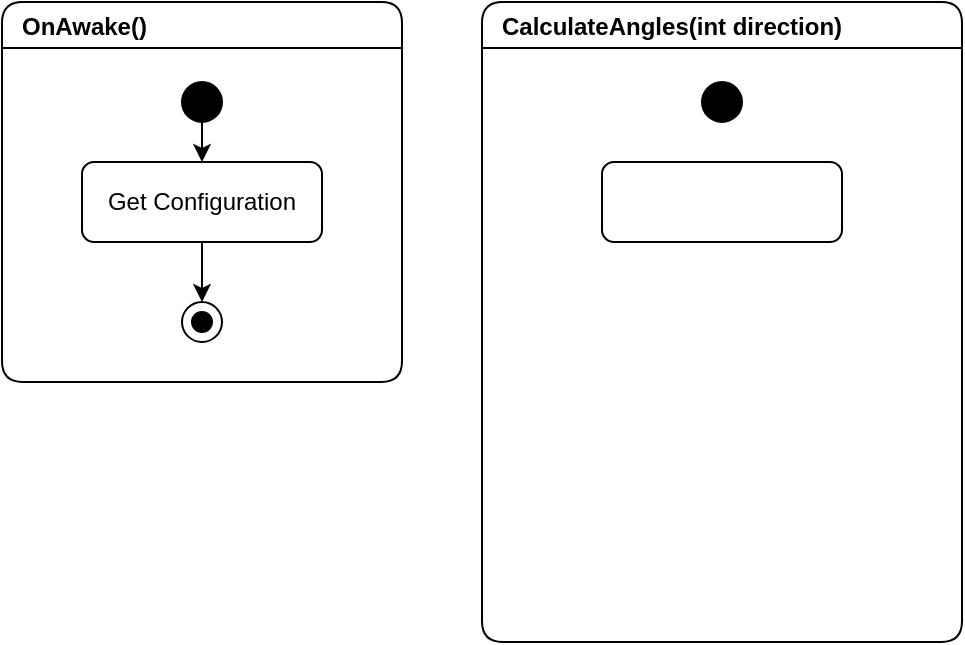 <mxfile version="21.2.1" type="device" pages="2">
  <diagram id="C5RBs43oDa-KdzZeNtuy" name="SidePressureCalculator">
    <mxGraphModel dx="794" dy="511" grid="1" gridSize="10" guides="1" tooltips="1" connect="1" arrows="1" fold="1" page="1" pageScale="1" pageWidth="827" pageHeight="1169" math="0" shadow="0">
      <root>
        <mxCell id="WIyWlLk6GJQsqaUBKTNV-0" />
        <mxCell id="WIyWlLk6GJQsqaUBKTNV-1" parent="WIyWlLk6GJQsqaUBKTNV-0" />
        <mxCell id="3PD8EsSAfqM94zHy5beu-1" value="CalculateAngles(int direction)" style="swimlane;startSize=23;rounded=1;align=left;swimlaneLine=1;verticalAlign=middle;horizontal=1;labelPosition=center;verticalLabelPosition=middle;labelBorderColor=none;spacingLeft=8;" vertex="1" parent="WIyWlLk6GJQsqaUBKTNV-1">
          <mxGeometry x="320" y="120" width="240" height="320" as="geometry" />
        </mxCell>
        <mxCell id="9zGBP2KqgMAAKQmjWY-i-0" value="" style="ellipse;whiteSpace=wrap;html=1;aspect=fixed;fillColor=#000000;strokeColor=#000000;" vertex="1" parent="3PD8EsSAfqM94zHy5beu-1">
          <mxGeometry x="110" y="40" width="20" height="20" as="geometry" />
        </mxCell>
        <mxCell id="9zGBP2KqgMAAKQmjWY-i-1" value="" style="rounded=1;whiteSpace=wrap;html=1;strokeColor=#000000;fillColor=default;" vertex="1" parent="3PD8EsSAfqM94zHy5beu-1">
          <mxGeometry x="60" y="80" width="120" height="40" as="geometry" />
        </mxCell>
        <mxCell id="9c97Y-6t8RP4Wa17bOTk-2" value="OnAwake()" style="swimlane;startSize=23;rounded=1;align=left;swimlaneLine=1;verticalAlign=middle;horizontal=1;labelPosition=center;verticalLabelPosition=middle;labelBorderColor=none;spacingLeft=8;" vertex="1" parent="WIyWlLk6GJQsqaUBKTNV-1">
          <mxGeometry x="80" y="120" width="200" height="190" as="geometry" />
        </mxCell>
        <mxCell id="9c97Y-6t8RP4Wa17bOTk-7" style="edgeStyle=orthogonalEdgeStyle;rounded=0;orthogonalLoop=1;jettySize=auto;html=1;exitX=0.5;exitY=1;exitDx=0;exitDy=0;entryX=0.5;entryY=0;entryDx=0;entryDy=0;" edge="1" parent="9c97Y-6t8RP4Wa17bOTk-2" source="9c97Y-6t8RP4Wa17bOTk-3" target="9c97Y-6t8RP4Wa17bOTk-4">
          <mxGeometry relative="1" as="geometry" />
        </mxCell>
        <mxCell id="9c97Y-6t8RP4Wa17bOTk-3" value="" style="ellipse;whiteSpace=wrap;html=1;aspect=fixed;fillColor=#000000;strokeColor=#000000;" vertex="1" parent="9c97Y-6t8RP4Wa17bOTk-2">
          <mxGeometry x="90" y="40" width="20" height="20" as="geometry" />
        </mxCell>
        <mxCell id="9c97Y-6t8RP4Wa17bOTk-8" style="edgeStyle=orthogonalEdgeStyle;rounded=0;orthogonalLoop=1;jettySize=auto;html=1;exitX=0.5;exitY=1;exitDx=0;exitDy=0;entryX=0.5;entryY=0;entryDx=0;entryDy=0;" edge="1" parent="9c97Y-6t8RP4Wa17bOTk-2" source="9c97Y-6t8RP4Wa17bOTk-4" target="9c97Y-6t8RP4Wa17bOTk-5">
          <mxGeometry relative="1" as="geometry" />
        </mxCell>
        <mxCell id="9c97Y-6t8RP4Wa17bOTk-4" value="Get Configuration" style="rounded=1;whiteSpace=wrap;html=1;strokeColor=#000000;fillColor=default;" vertex="1" parent="9c97Y-6t8RP4Wa17bOTk-2">
          <mxGeometry x="40" y="80" width="120" height="40" as="geometry" />
        </mxCell>
        <mxCell id="9c97Y-6t8RP4Wa17bOTk-5" value="" style="ellipse;whiteSpace=wrap;html=1;aspect=fixed;fillColor=#FFFFFF;strokeColor=#000000;" vertex="1" parent="9c97Y-6t8RP4Wa17bOTk-2">
          <mxGeometry x="90" y="150" width="20" height="20" as="geometry" />
        </mxCell>
        <mxCell id="9c97Y-6t8RP4Wa17bOTk-6" value="" style="ellipse;whiteSpace=wrap;html=1;aspect=fixed;fillColor=#000000;strokeColor=#000000;strokeWidth=1;" vertex="1" parent="9c97Y-6t8RP4Wa17bOTk-2">
          <mxGeometry x="95" y="155" width="10" height="10" as="geometry" />
        </mxCell>
      </root>
    </mxGraphModel>
  </diagram>
  <diagram id="ajH7hcun8zZhsxP3wsYC" name="Brain">
    <mxGraphModel dx="3270" dy="601" grid="1" gridSize="10" guides="1" tooltips="1" connect="1" arrows="1" fold="1" page="1" pageScale="1" pageWidth="2336" pageHeight="1654" math="0" shadow="0">
      <root>
        <mxCell id="0" />
        <mxCell id="1" parent="0" />
        <mxCell id="1mb4ksOBA-sOIOvfXFad-1" value="OnEnable()" style="swimlane;startSize=23;rounded=1;align=left;swimlaneLine=1;verticalAlign=middle;horizontal=1;labelPosition=center;verticalLabelPosition=middle;labelBorderColor=none;spacingLeft=8;" vertex="1" parent="1">
          <mxGeometry x="160" y="80" width="220" height="240" as="geometry" />
        </mxCell>
        <mxCell id="1mb4ksOBA-sOIOvfXFad-7" style="edgeStyle=orthogonalEdgeStyle;rounded=0;orthogonalLoop=1;jettySize=auto;html=1;exitX=0.5;exitY=1;exitDx=0;exitDy=0;entryX=0.5;entryY=0;entryDx=0;entryDy=0;" edge="1" parent="1mb4ksOBA-sOIOvfXFad-1" source="1mb4ksOBA-sOIOvfXFad-2" target="1mb4ksOBA-sOIOvfXFad-5">
          <mxGeometry relative="1" as="geometry" />
        </mxCell>
        <mxCell id="1mb4ksOBA-sOIOvfXFad-2" value="" style="ellipse;whiteSpace=wrap;html=1;aspect=fixed;fillColor=#000000;strokeColor=#000000;" vertex="1" parent="1mb4ksOBA-sOIOvfXFad-1">
          <mxGeometry x="100" y="40" width="20" height="20" as="geometry" />
        </mxCell>
        <mxCell id="1mb4ksOBA-sOIOvfXFad-3" value="" style="ellipse;whiteSpace=wrap;html=1;aspect=fixed;fillColor=#FFFFFF;strokeColor=#000000;" vertex="1" parent="1mb4ksOBA-sOIOvfXFad-1">
          <mxGeometry x="100" y="210" width="20" height="20" as="geometry" />
        </mxCell>
        <mxCell id="1mb4ksOBA-sOIOvfXFad-4" value="" style="ellipse;whiteSpace=wrap;html=1;aspect=fixed;fillColor=#000000;strokeColor=#000000;strokeWidth=1;" vertex="1" parent="1mb4ksOBA-sOIOvfXFad-1">
          <mxGeometry x="105" y="215" width="10" height="10" as="geometry" />
        </mxCell>
        <mxCell id="1mb4ksOBA-sOIOvfXFad-6" style="edgeStyle=orthogonalEdgeStyle;rounded=0;orthogonalLoop=1;jettySize=auto;html=1;exitX=0.5;exitY=1;exitDx=0;exitDy=0;entryX=0.5;entryY=0;entryDx=0;entryDy=0;" edge="1" parent="1mb4ksOBA-sOIOvfXFad-1" source="1mb4ksOBA-sOIOvfXFad-5" target="1mb4ksOBA-sOIOvfXFad-3">
          <mxGeometry relative="1" as="geometry" />
        </mxCell>
        <mxCell id="1mb4ksOBA-sOIOvfXFad-5" value="Attach Brain to:&lt;br&gt;Speedometer, Raycaster, Navigator" style="rounded=1;whiteSpace=wrap;html=1;strokeColor=#000000;fillColor=default;" vertex="1" parent="1mb4ksOBA-sOIOvfXFad-1">
          <mxGeometry x="30" y="100" width="160" height="60" as="geometry" />
        </mxCell>
        <mxCell id="1mb4ksOBA-sOIOvfXFad-8" value="OnDisable()" style="swimlane;startSize=23;rounded=1;align=left;swimlaneLine=1;verticalAlign=middle;horizontal=1;labelPosition=center;verticalLabelPosition=middle;labelBorderColor=none;spacingLeft=8;" vertex="1" parent="1">
          <mxGeometry x="400" y="80" width="220" height="240" as="geometry" />
        </mxCell>
        <mxCell id="1mb4ksOBA-sOIOvfXFad-9" style="edgeStyle=orthogonalEdgeStyle;rounded=0;orthogonalLoop=1;jettySize=auto;html=1;exitX=0.5;exitY=1;exitDx=0;exitDy=0;entryX=0.5;entryY=0;entryDx=0;entryDy=0;" edge="1" parent="1mb4ksOBA-sOIOvfXFad-8" source="1mb4ksOBA-sOIOvfXFad-10" target="1mb4ksOBA-sOIOvfXFad-14">
          <mxGeometry relative="1" as="geometry" />
        </mxCell>
        <mxCell id="1mb4ksOBA-sOIOvfXFad-10" value="" style="ellipse;whiteSpace=wrap;html=1;aspect=fixed;fillColor=#000000;strokeColor=#000000;" vertex="1" parent="1mb4ksOBA-sOIOvfXFad-8">
          <mxGeometry x="100" y="40" width="20" height="20" as="geometry" />
        </mxCell>
        <mxCell id="1mb4ksOBA-sOIOvfXFad-11" value="" style="ellipse;whiteSpace=wrap;html=1;aspect=fixed;fillColor=#FFFFFF;strokeColor=#000000;" vertex="1" parent="1mb4ksOBA-sOIOvfXFad-8">
          <mxGeometry x="100" y="210" width="20" height="20" as="geometry" />
        </mxCell>
        <mxCell id="1mb4ksOBA-sOIOvfXFad-12" value="" style="ellipse;whiteSpace=wrap;html=1;aspect=fixed;fillColor=#000000;strokeColor=#000000;strokeWidth=1;" vertex="1" parent="1mb4ksOBA-sOIOvfXFad-8">
          <mxGeometry x="105" y="215" width="10" height="10" as="geometry" />
        </mxCell>
        <mxCell id="1mb4ksOBA-sOIOvfXFad-13" style="edgeStyle=orthogonalEdgeStyle;rounded=0;orthogonalLoop=1;jettySize=auto;html=1;exitX=0.5;exitY=1;exitDx=0;exitDy=0;entryX=0.5;entryY=0;entryDx=0;entryDy=0;" edge="1" parent="1mb4ksOBA-sOIOvfXFad-8" source="1mb4ksOBA-sOIOvfXFad-14" target="1mb4ksOBA-sOIOvfXFad-11">
          <mxGeometry relative="1" as="geometry" />
        </mxCell>
        <mxCell id="1mb4ksOBA-sOIOvfXFad-14" value="Detach Brain to:&lt;br&gt;Speedometer, Raycaster, Navigator" style="rounded=1;whiteSpace=wrap;html=1;strokeColor=#000000;fillColor=default;" vertex="1" parent="1mb4ksOBA-sOIOvfXFad-8">
          <mxGeometry x="30" y="100" width="160" height="60" as="geometry" />
        </mxCell>
        <mxCell id="1mb4ksOBA-sOIOvfXFad-15" value="Update()" style="swimlane;startSize=23;rounded=1;align=left;swimlaneLine=1;verticalAlign=middle;horizontal=1;labelPosition=center;verticalLabelPosition=middle;labelBorderColor=none;spacingLeft=8;" vertex="1" parent="1">
          <mxGeometry x="640" y="80" width="240" height="240" as="geometry" />
        </mxCell>
        <mxCell id="1mb4ksOBA-sOIOvfXFad-20" style="edgeStyle=orthogonalEdgeStyle;rounded=0;orthogonalLoop=1;jettySize=auto;html=1;exitX=0.5;exitY=1;exitDx=0;exitDy=0;entryX=0.5;entryY=0;entryDx=0;entryDy=0;" edge="1" parent="1mb4ksOBA-sOIOvfXFad-15" source="1mb4ksOBA-sOIOvfXFad-16" target="1mb4ksOBA-sOIOvfXFad-19">
          <mxGeometry relative="1" as="geometry" />
        </mxCell>
        <mxCell id="1mb4ksOBA-sOIOvfXFad-16" value="" style="ellipse;whiteSpace=wrap;html=1;aspect=fixed;fillColor=#000000;strokeColor=#000000;" vertex="1" parent="1mb4ksOBA-sOIOvfXFad-15">
          <mxGeometry x="110" y="40" width="20" height="20" as="geometry" />
        </mxCell>
        <mxCell id="1mb4ksOBA-sOIOvfXFad-17" value="" style="ellipse;whiteSpace=wrap;html=1;aspect=fixed;fillColor=#FFFFFF;strokeColor=#000000;" vertex="1" parent="1mb4ksOBA-sOIOvfXFad-15">
          <mxGeometry x="110" y="210" width="20" height="20" as="geometry" />
        </mxCell>
        <mxCell id="1mb4ksOBA-sOIOvfXFad-18" value="" style="ellipse;whiteSpace=wrap;html=1;aspect=fixed;fillColor=#000000;strokeColor=#000000;strokeWidth=1;" vertex="1" parent="1mb4ksOBA-sOIOvfXFad-15">
          <mxGeometry x="115" y="215" width="10" height="10" as="geometry" />
        </mxCell>
        <mxCell id="1mb4ksOBA-sOIOvfXFad-21" style="edgeStyle=orthogonalEdgeStyle;rounded=0;orthogonalLoop=1;jettySize=auto;html=1;exitX=0.5;exitY=1;exitDx=0;exitDy=0;entryX=0.5;entryY=0;entryDx=0;entryDy=0;" edge="1" parent="1mb4ksOBA-sOIOvfXFad-15" source="1mb4ksOBA-sOIOvfXFad-19" target="1mb4ksOBA-sOIOvfXFad-17">
          <mxGeometry relative="1" as="geometry" />
        </mxCell>
        <mxCell id="1mb4ksOBA-sOIOvfXFad-19" value="NotifyObserver(CalculateDriveControl())" style="rounded=1;whiteSpace=wrap;html=1;strokeColor=#000000;fillColor=default;" vertex="1" parent="1mb4ksOBA-sOIOvfXFad-15">
          <mxGeometry x="10" y="100" width="220" height="40" as="geometry" />
        </mxCell>
        <mxCell id="1mb4ksOBA-sOIOvfXFad-22" value="CCDDUpdate()" style="swimlane;startSize=23;rounded=1;align=left;swimlaneLine=1;verticalAlign=middle;horizontal=1;labelPosition=center;verticalLabelPosition=middle;labelBorderColor=none;spacingLeft=8;" vertex="1" parent="1">
          <mxGeometry x="895" y="80" width="240" height="300" as="geometry" />
        </mxCell>
        <mxCell id="1mb4ksOBA-sOIOvfXFad-33" style="edgeStyle=orthogonalEdgeStyle;rounded=0;orthogonalLoop=1;jettySize=auto;html=1;exitX=0.5;exitY=1;exitDx=0;exitDy=0;entryX=0.5;entryY=0;entryDx=0;entryDy=0;" edge="1" parent="1mb4ksOBA-sOIOvfXFad-22" source="1mb4ksOBA-sOIOvfXFad-23" target="1mb4ksOBA-sOIOvfXFad-32">
          <mxGeometry relative="1" as="geometry" />
        </mxCell>
        <mxCell id="1mb4ksOBA-sOIOvfXFad-23" value="" style="ellipse;whiteSpace=wrap;html=1;aspect=fixed;fillColor=#000000;strokeColor=#000000;" vertex="1" parent="1mb4ksOBA-sOIOvfXFad-22">
          <mxGeometry x="130" y="40" width="20" height="20" as="geometry" />
        </mxCell>
        <mxCell id="1mb4ksOBA-sOIOvfXFad-31" style="edgeStyle=orthogonalEdgeStyle;rounded=0;orthogonalLoop=1;jettySize=auto;html=1;exitX=0.5;exitY=1;exitDx=0;exitDy=0;entryX=0.5;entryY=0;entryDx=0;entryDy=0;" edge="1" parent="1mb4ksOBA-sOIOvfXFad-22" source="1mb4ksOBA-sOIOvfXFad-26" target="1mb4ksOBA-sOIOvfXFad-27">
          <mxGeometry relative="1" as="geometry" />
        </mxCell>
        <mxCell id="1mb4ksOBA-sOIOvfXFad-26" value="Cache Eventvariable to Instancevariable" style="rounded=1;whiteSpace=wrap;html=1;strokeColor=#000000;fillColor=default;" vertex="1" parent="1mb4ksOBA-sOIOvfXFad-22">
          <mxGeometry x="10" y="180" width="140" height="40" as="geometry" />
        </mxCell>
        <mxCell id="1mb4ksOBA-sOIOvfXFad-27" value="" style="ellipse;whiteSpace=wrap;html=1;aspect=fixed;fillColor=#FFFFFF;strokeColor=#000000;" vertex="1" parent="1mb4ksOBA-sOIOvfXFad-22">
          <mxGeometry x="130" y="260" width="20" height="20" as="geometry" />
        </mxCell>
        <mxCell id="1mb4ksOBA-sOIOvfXFad-28" value="" style="ellipse;whiteSpace=wrap;html=1;aspect=fixed;fillColor=#000000;strokeColor=#000000;strokeWidth=1;" vertex="1" parent="1mb4ksOBA-sOIOvfXFad-22">
          <mxGeometry x="135" y="265" width="10" height="10" as="geometry" />
        </mxCell>
        <mxCell id="1mb4ksOBA-sOIOvfXFad-34" style="edgeStyle=orthogonalEdgeStyle;rounded=0;orthogonalLoop=1;jettySize=auto;html=1;exitX=0;exitY=0.5;exitDx=0;exitDy=0;entryX=0.5;entryY=0;entryDx=0;entryDy=0;" edge="1" parent="1mb4ksOBA-sOIOvfXFad-22" source="1mb4ksOBA-sOIOvfXFad-32" target="1mb4ksOBA-sOIOvfXFad-26">
          <mxGeometry relative="1" as="geometry" />
        </mxCell>
        <mxCell id="1mb4ksOBA-sOIOvfXFad-36" style="edgeStyle=orthogonalEdgeStyle;rounded=0;orthogonalLoop=1;jettySize=auto;html=1;exitX=1;exitY=0.5;exitDx=0;exitDy=0;entryX=0.5;entryY=0;entryDx=0;entryDy=0;" edge="1" parent="1mb4ksOBA-sOIOvfXFad-22" source="1mb4ksOBA-sOIOvfXFad-32" target="1mb4ksOBA-sOIOvfXFad-27">
          <mxGeometry relative="1" as="geometry">
            <Array as="points">
              <mxPoint x="200" y="130" />
              <mxPoint x="200" y="240" />
              <mxPoint x="140" y="240" />
            </Array>
          </mxGeometry>
        </mxCell>
        <mxCell id="1mb4ksOBA-sOIOvfXFad-32" value="" style="rhombus;whiteSpace=wrap;html=1;" vertex="1" parent="1mb4ksOBA-sOIOvfXFad-22">
          <mxGeometry x="120" y="110" width="40" height="40" as="geometry" />
        </mxCell>
        <mxCell id="1mb4ksOBA-sOIOvfXFad-35" value="Check for Eventtypes:&lt;br style=&quot;border-color: var(--border-color);&quot;&gt;&lt;span style=&quot;&quot;&gt;SpeedChangeEvent,&lt;/span&gt;&lt;br style=&quot;border-color: var(--border-color);&quot;&gt;&lt;span style=&quot;&quot;&gt;PressureChangeEvent,&lt;/span&gt;&lt;br style=&quot;border-color: var(--border-color);&quot;&gt;&lt;span style=&quot;&quot;&gt;NavigationEvent&lt;/span&gt;" style="text;html=1;align=center;verticalAlign=middle;resizable=0;points=[];autosize=1;strokeColor=none;fillColor=none;" vertex="1" parent="1mb4ksOBA-sOIOvfXFad-22">
          <mxGeometry x="-5" y="60" width="150" height="70" as="geometry" />
        </mxCell>
        <mxCell id="1mb4ksOBA-sOIOvfXFad-37" value="CalculateDriveControl()" style="swimlane;startSize=23;rounded=1;align=left;swimlaneLine=1;verticalAlign=middle;horizontal=1;labelPosition=center;verticalLabelPosition=middle;labelBorderColor=none;spacingLeft=8;" vertex="1" parent="1">
          <mxGeometry x="1155" y="80" width="440" height="440" as="geometry" />
        </mxCell>
        <mxCell id="1mb4ksOBA-sOIOvfXFad-57" style="edgeStyle=orthogonalEdgeStyle;rounded=0;orthogonalLoop=1;jettySize=auto;html=1;exitX=0.5;exitY=1;exitDx=0;exitDy=0;entryX=0.5;entryY=0;entryDx=0;entryDy=0;" edge="1" parent="1mb4ksOBA-sOIOvfXFad-37" source="1mb4ksOBA-sOIOvfXFad-38" target="1mb4ksOBA-sOIOvfXFad-43">
          <mxGeometry relative="1" as="geometry" />
        </mxCell>
        <mxCell id="1mb4ksOBA-sOIOvfXFad-38" value="" style="ellipse;whiteSpace=wrap;html=1;aspect=fixed;fillColor=#000000;strokeColor=#000000;" vertex="1" parent="1mb4ksOBA-sOIOvfXFad-37">
          <mxGeometry x="210" y="40" width="20" height="20" as="geometry" />
        </mxCell>
        <mxCell id="1mb4ksOBA-sOIOvfXFad-42" style="edgeStyle=orthogonalEdgeStyle;rounded=0;orthogonalLoop=1;jettySize=auto;html=1;exitX=0;exitY=0.5;exitDx=0;exitDy=0;entryX=0.5;entryY=0;entryDx=0;entryDy=0;" edge="1" parent="1mb4ksOBA-sOIOvfXFad-37" source="1mb4ksOBA-sOIOvfXFad-39" target="1mb4ksOBA-sOIOvfXFad-41">
          <mxGeometry relative="1" as="geometry" />
        </mxCell>
        <mxCell id="1mb4ksOBA-sOIOvfXFad-46" style="edgeStyle=orthogonalEdgeStyle;rounded=0;orthogonalLoop=1;jettySize=auto;html=1;exitX=1;exitY=0.5;exitDx=0;exitDy=0;entryX=0.5;entryY=0;entryDx=0;entryDy=0;" edge="1" parent="1mb4ksOBA-sOIOvfXFad-37" source="1mb4ksOBA-sOIOvfXFad-39" target="1mb4ksOBA-sOIOvfXFad-45">
          <mxGeometry relative="1" as="geometry" />
        </mxCell>
        <mxCell id="1mb4ksOBA-sOIOvfXFad-39" value="" style="rhombus;whiteSpace=wrap;html=1;" vertex="1" parent="1mb4ksOBA-sOIOvfXFad-37">
          <mxGeometry x="200" y="160" width="40" height="40" as="geometry" />
        </mxCell>
        <mxCell id="1mb4ksOBA-sOIOvfXFad-40" value="speedRatio &amp;lt; 1" style="text;html=1;align=center;verticalAlign=middle;resizable=0;points=[];autosize=1;strokeColor=none;fillColor=none;" vertex="1" parent="1mb4ksOBA-sOIOvfXFad-37">
          <mxGeometry x="90" y="140" width="100" height="30" as="geometry" />
        </mxCell>
        <mxCell id="1mb4ksOBA-sOIOvfXFad-48" style="edgeStyle=orthogonalEdgeStyle;rounded=0;orthogonalLoop=1;jettySize=auto;html=1;exitX=0.5;exitY=1;exitDx=0;exitDy=0;entryX=0.5;entryY=0;entryDx=0;entryDy=0;" edge="1" parent="1mb4ksOBA-sOIOvfXFad-37" source="1mb4ksOBA-sOIOvfXFad-41" target="1mb4ksOBA-sOIOvfXFad-47">
          <mxGeometry relative="1" as="geometry" />
        </mxCell>
        <mxCell id="1mb4ksOBA-sOIOvfXFad-41" value="manipulate acceleration with CalcCurve()" style="rounded=1;whiteSpace=wrap;html=1;strokeColor=#000000;fillColor=default;" vertex="1" parent="1mb4ksOBA-sOIOvfXFad-37">
          <mxGeometry x="40" y="210" width="150" height="40" as="geometry" />
        </mxCell>
        <mxCell id="1mb4ksOBA-sOIOvfXFad-56" style="edgeStyle=orthogonalEdgeStyle;rounded=0;orthogonalLoop=1;jettySize=auto;html=1;exitX=0.5;exitY=1;exitDx=0;exitDy=0;entryX=0.5;entryY=0;entryDx=0;entryDy=0;" edge="1" parent="1mb4ksOBA-sOIOvfXFad-37" source="1mb4ksOBA-sOIOvfXFad-43" target="1mb4ksOBA-sOIOvfXFad-39">
          <mxGeometry relative="1" as="geometry" />
        </mxCell>
        <mxCell id="1mb4ksOBA-sOIOvfXFad-43" value="speedRatio = currentSpeed / targetSpeed" style="rounded=1;whiteSpace=wrap;html=1;strokeColor=#000000;fillColor=default;" vertex="1" parent="1mb4ksOBA-sOIOvfXFad-37">
          <mxGeometry x="100" y="75" width="240" height="40" as="geometry" />
        </mxCell>
        <mxCell id="1mb4ksOBA-sOIOvfXFad-44" value="speedRatio &amp;gt; 1" style="text;html=1;align=center;verticalAlign=middle;resizable=0;points=[];autosize=1;strokeColor=none;fillColor=none;" vertex="1" parent="1mb4ksOBA-sOIOvfXFad-37">
          <mxGeometry x="240" y="140" width="100" height="30" as="geometry" />
        </mxCell>
        <mxCell id="1mb4ksOBA-sOIOvfXFad-50" style="edgeStyle=orthogonalEdgeStyle;rounded=0;orthogonalLoop=1;jettySize=auto;html=1;exitX=0.5;exitY=1;exitDx=0;exitDy=0;entryX=0.5;entryY=0;entryDx=0;entryDy=0;" edge="1" parent="1mb4ksOBA-sOIOvfXFad-37" source="1mb4ksOBA-sOIOvfXFad-45" target="1mb4ksOBA-sOIOvfXFad-47">
          <mxGeometry relative="1" as="geometry" />
        </mxCell>
        <mxCell id="1mb4ksOBA-sOIOvfXFad-45" value="maipulate breaking&lt;br&gt;with CalcCurve()" style="rounded=1;whiteSpace=wrap;html=1;strokeColor=#000000;fillColor=default;" vertex="1" parent="1mb4ksOBA-sOIOvfXFad-37">
          <mxGeometry x="250" y="210" width="140" height="40" as="geometry" />
        </mxCell>
        <mxCell id="1mb4ksOBA-sOIOvfXFad-54" style="edgeStyle=orthogonalEdgeStyle;rounded=0;orthogonalLoop=1;jettySize=auto;html=1;exitX=0.5;exitY=1;exitDx=0;exitDy=0;entryX=0.5;entryY=0;entryDx=0;entryDy=0;" edge="1" parent="1mb4ksOBA-sOIOvfXFad-37" source="1mb4ksOBA-sOIOvfXFad-47" target="1mb4ksOBA-sOIOvfXFad-53">
          <mxGeometry relative="1" as="geometry" />
        </mxCell>
        <mxCell id="1mb4ksOBA-sOIOvfXFad-47" value="manipulate steering" style="rounded=1;whiteSpace=wrap;html=1;strokeColor=#000000;fillColor=default;" vertex="1" parent="1mb4ksOBA-sOIOvfXFad-37">
          <mxGeometry x="140" y="290" width="160" height="40" as="geometry" />
        </mxCell>
        <mxCell id="1mb4ksOBA-sOIOvfXFad-51" value="" style="ellipse;whiteSpace=wrap;html=1;aspect=fixed;fillColor=#FFFFFF;strokeColor=#000000;" vertex="1" parent="1mb4ksOBA-sOIOvfXFad-37">
          <mxGeometry x="210" y="410" width="20" height="20" as="geometry" />
        </mxCell>
        <mxCell id="1mb4ksOBA-sOIOvfXFad-52" value="" style="ellipse;whiteSpace=wrap;html=1;aspect=fixed;fillColor=#000000;strokeColor=#000000;strokeWidth=1;" vertex="1" parent="1mb4ksOBA-sOIOvfXFad-37">
          <mxGeometry x="215" y="415" width="10" height="10" as="geometry" />
        </mxCell>
        <mxCell id="1mb4ksOBA-sOIOvfXFad-55" style="edgeStyle=orthogonalEdgeStyle;rounded=0;orthogonalLoop=1;jettySize=auto;html=1;exitX=0.5;exitY=1;exitDx=0;exitDy=0;entryX=0.5;entryY=0;entryDx=0;entryDy=0;" edge="1" parent="1mb4ksOBA-sOIOvfXFad-37" source="1mb4ksOBA-sOIOvfXFad-53" target="1mb4ksOBA-sOIOvfXFad-51">
          <mxGeometry relative="1" as="geometry" />
        </mxCell>
        <mxCell id="1mb4ksOBA-sOIOvfXFad-53" value="return DriveControllEvent" style="rounded=1;whiteSpace=wrap;html=1;strokeColor=#000000;fillColor=default;" vertex="1" parent="1mb4ksOBA-sOIOvfXFad-37">
          <mxGeometry x="160" y="350" width="120" height="40" as="geometry" />
        </mxCell>
        <mxCell id="1mb4ksOBA-sOIOvfXFad-89" value="CalcCurve(float value, float startingPoint, float curveBehavior)" style="swimlane;startSize=23;rounded=1;align=left;swimlaneLine=1;verticalAlign=middle;horizontal=1;labelPosition=center;verticalLabelPosition=middle;labelBorderColor=none;spacingLeft=8;" vertex="1" parent="1">
          <mxGeometry x="1620" y="80" width="440" height="480" as="geometry" />
        </mxCell>
        <mxCell id="1mb4ksOBA-sOIOvfXFad-113" style="edgeStyle=orthogonalEdgeStyle;rounded=0;orthogonalLoop=1;jettySize=auto;html=1;exitX=0.5;exitY=1;exitDx=0;exitDy=0;entryX=0.5;entryY=0;entryDx=0;entryDy=0;" edge="1" parent="1mb4ksOBA-sOIOvfXFad-89" source="1mb4ksOBA-sOIOvfXFad-90" target="1mb4ksOBA-sOIOvfXFad-91">
          <mxGeometry relative="1" as="geometry" />
        </mxCell>
        <mxCell id="1mb4ksOBA-sOIOvfXFad-90" value="" style="ellipse;whiteSpace=wrap;html=1;aspect=fixed;fillColor=#000000;strokeColor=#000000;" vertex="1" parent="1mb4ksOBA-sOIOvfXFad-89">
          <mxGeometry x="220" y="40" width="20" height="20" as="geometry" />
        </mxCell>
        <mxCell id="1mb4ksOBA-sOIOvfXFad-112" style="edgeStyle=orthogonalEdgeStyle;rounded=0;orthogonalLoop=1;jettySize=auto;html=1;exitX=0.5;exitY=1;exitDx=0;exitDy=0;entryX=0.5;entryY=0;entryDx=0;entryDy=0;" edge="1" parent="1mb4ksOBA-sOIOvfXFad-89" source="1mb4ksOBA-sOIOvfXFad-91" target="1mb4ksOBA-sOIOvfXFad-92">
          <mxGeometry relative="1" as="geometry" />
        </mxCell>
        <mxCell id="1mb4ksOBA-sOIOvfXFad-91" value="Clamp all inputs to 1" style="rounded=1;whiteSpace=wrap;html=1;strokeColor=#000000;fillColor=default;" vertex="1" parent="1mb4ksOBA-sOIOvfXFad-89">
          <mxGeometry x="160" y="80" width="140" height="40" as="geometry" />
        </mxCell>
        <mxCell id="1mb4ksOBA-sOIOvfXFad-97" style="edgeStyle=orthogonalEdgeStyle;rounded=0;orthogonalLoop=1;jettySize=auto;html=1;exitX=1;exitY=0.5;exitDx=0;exitDy=0;entryX=0.5;entryY=0;entryDx=0;entryDy=0;" edge="1" parent="1mb4ksOBA-sOIOvfXFad-89" source="1mb4ksOBA-sOIOvfXFad-92" target="1mb4ksOBA-sOIOvfXFad-96">
          <mxGeometry relative="1" as="geometry" />
        </mxCell>
        <mxCell id="1mb4ksOBA-sOIOvfXFad-100" style="edgeStyle=orthogonalEdgeStyle;rounded=0;orthogonalLoop=1;jettySize=auto;html=1;exitX=0;exitY=0.5;exitDx=0;exitDy=0;entryX=0.5;entryY=0;entryDx=0;entryDy=0;" edge="1" parent="1mb4ksOBA-sOIOvfXFad-89" source="1mb4ksOBA-sOIOvfXFad-92" target="1mb4ksOBA-sOIOvfXFad-99">
          <mxGeometry relative="1" as="geometry" />
        </mxCell>
        <mxCell id="1mb4ksOBA-sOIOvfXFad-92" value="" style="rhombus;whiteSpace=wrap;html=1;" vertex="1" parent="1mb4ksOBA-sOIOvfXFad-89">
          <mxGeometry x="210" y="150" width="40" height="40" as="geometry" />
        </mxCell>
        <mxCell id="1mb4ksOBA-sOIOvfXFad-93" value="startingPoint == 0" style="text;html=1;align=center;verticalAlign=middle;resizable=0;points=[];autosize=1;strokeColor=none;fillColor=none;" vertex="1" parent="1mb4ksOBA-sOIOvfXFad-89">
          <mxGeometry x="260" y="138" width="120" height="30" as="geometry" />
        </mxCell>
        <mxCell id="1mb4ksOBA-sOIOvfXFad-94" value="" style="ellipse;whiteSpace=wrap;html=1;aspect=fixed;fillColor=#FFFFFF;strokeColor=#000000;" vertex="1" parent="1mb4ksOBA-sOIOvfXFad-89">
          <mxGeometry x="230" y="440" width="20" height="20" as="geometry" />
        </mxCell>
        <mxCell id="1mb4ksOBA-sOIOvfXFad-95" value="" style="ellipse;whiteSpace=wrap;html=1;aspect=fixed;fillColor=#000000;strokeColor=#000000;strokeWidth=1;" vertex="1" parent="1mb4ksOBA-sOIOvfXFad-89">
          <mxGeometry x="235" y="445" width="10" height="10" as="geometry" />
        </mxCell>
        <mxCell id="1mb4ksOBA-sOIOvfXFad-98" style="edgeStyle=orthogonalEdgeStyle;rounded=0;orthogonalLoop=1;jettySize=auto;html=1;exitX=0.5;exitY=1;exitDx=0;exitDy=0;entryX=0.5;entryY=0;entryDx=0;entryDy=0;" edge="1" parent="1mb4ksOBA-sOIOvfXFad-89" source="1mb4ksOBA-sOIOvfXFad-96" target="1mb4ksOBA-sOIOvfXFad-94">
          <mxGeometry relative="1" as="geometry">
            <Array as="points">
              <mxPoint x="360" y="420" />
              <mxPoint x="240" y="420" />
            </Array>
          </mxGeometry>
        </mxCell>
        <mxCell id="1mb4ksOBA-sOIOvfXFad-96" value="return 0" style="rounded=1;whiteSpace=wrap;html=1;strokeColor=#000000;fillColor=default;" vertex="1" parent="1mb4ksOBA-sOIOvfXFad-89">
          <mxGeometry x="300" y="190" width="120" height="40" as="geometry" />
        </mxCell>
        <mxCell id="1mb4ksOBA-sOIOvfXFad-103" style="edgeStyle=orthogonalEdgeStyle;rounded=0;orthogonalLoop=1;jettySize=auto;html=1;exitX=0;exitY=0.5;exitDx=0;exitDy=0;entryX=0.5;entryY=0;entryDx=0;entryDy=0;" edge="1" parent="1mb4ksOBA-sOIOvfXFad-89" source="1mb4ksOBA-sOIOvfXFad-99" target="1mb4ksOBA-sOIOvfXFad-102">
          <mxGeometry relative="1" as="geometry" />
        </mxCell>
        <mxCell id="1mb4ksOBA-sOIOvfXFad-109" style="edgeStyle=orthogonalEdgeStyle;rounded=0;orthogonalLoop=1;jettySize=auto;html=1;exitX=1;exitY=0.5;exitDx=0;exitDy=0;entryX=0.5;entryY=0;entryDx=0;entryDy=0;" edge="1" parent="1mb4ksOBA-sOIOvfXFad-89" source="1mb4ksOBA-sOIOvfXFad-99" target="1mb4ksOBA-sOIOvfXFad-104">
          <mxGeometry relative="1" as="geometry" />
        </mxCell>
        <mxCell id="1mb4ksOBA-sOIOvfXFad-99" value="" style="rhombus;whiteSpace=wrap;html=1;" vertex="1" parent="1mb4ksOBA-sOIOvfXFad-89">
          <mxGeometry x="140" y="200" width="40" height="40" as="geometry" />
        </mxCell>
        <mxCell id="1mb4ksOBA-sOIOvfXFad-101" value="curveBehavior &amp;gt; 0.5" style="text;html=1;align=center;verticalAlign=middle;resizable=0;points=[];autosize=1;strokeColor=none;fillColor=none;" vertex="1" parent="1mb4ksOBA-sOIOvfXFad-89">
          <mxGeometry x="20" y="190" width="130" height="30" as="geometry" />
        </mxCell>
        <mxCell id="1mb4ksOBA-sOIOvfXFad-108" style="edgeStyle=orthogonalEdgeStyle;rounded=0;orthogonalLoop=1;jettySize=auto;html=1;exitX=0.5;exitY=1;exitDx=0;exitDy=0;entryX=0.5;entryY=0;entryDx=0;entryDy=0;" edge="1" parent="1mb4ksOBA-sOIOvfXFad-89" source="1mb4ksOBA-sOIOvfXFad-102" target="1mb4ksOBA-sOIOvfXFad-105">
          <mxGeometry relative="1" as="geometry" />
        </mxCell>
        <mxCell id="1mb4ksOBA-sOIOvfXFad-102" value="map curveBehavoir&lt;br&gt;0 to 2" style="rounded=1;whiteSpace=wrap;html=1;strokeColor=#000000;fillColor=default;" vertex="1" parent="1mb4ksOBA-sOIOvfXFad-89">
          <mxGeometry x="10" y="250" width="130" height="40" as="geometry" />
        </mxCell>
        <mxCell id="1mb4ksOBA-sOIOvfXFad-106" style="edgeStyle=orthogonalEdgeStyle;rounded=0;orthogonalLoop=1;jettySize=auto;html=1;exitX=0.5;exitY=1;exitDx=0;exitDy=0;entryX=0.5;entryY=0;entryDx=0;entryDy=0;" edge="1" parent="1mb4ksOBA-sOIOvfXFad-89" source="1mb4ksOBA-sOIOvfXFad-104" target="1mb4ksOBA-sOIOvfXFad-105">
          <mxGeometry relative="1" as="geometry" />
        </mxCell>
        <mxCell id="1mb4ksOBA-sOIOvfXFad-104" value="map curveBehavoir&lt;br&gt;&amp;nbsp;-10 to 0" style="rounded=1;whiteSpace=wrap;html=1;strokeColor=#000000;fillColor=default;" vertex="1" parent="1mb4ksOBA-sOIOvfXFad-89">
          <mxGeometry x="180" y="250" width="130" height="40" as="geometry" />
        </mxCell>
        <mxCell id="1mb4ksOBA-sOIOvfXFad-111" style="edgeStyle=orthogonalEdgeStyle;rounded=0;orthogonalLoop=1;jettySize=auto;html=1;exitX=0.5;exitY=1;exitDx=0;exitDy=0;entryX=0.5;entryY=0;entryDx=0;entryDy=0;" edge="1" parent="1mb4ksOBA-sOIOvfXFad-89" source="1mb4ksOBA-sOIOvfXFad-105" target="1mb4ksOBA-sOIOvfXFad-94">
          <mxGeometry relative="1" as="geometry" />
        </mxCell>
        <mxCell id="1mb4ksOBA-sOIOvfXFad-105" value="&lt;p&gt;return&amp;nbsp;Clamp&lt;font style=&quot;font-size: 12px;&quot;&gt;&lt;span style=&quot;margin: 0px; padding: 0px; border: 0px; vertical-align: baseline; outline: 0px; text-align: left;&quot;&gt;(startingPoint&lt;/span&gt;&lt;span style=&quot;margin: 0px; padding: 0px; border: 0px; vertical-align: baseline; outline: 0px; text-align: left;&quot;&gt;(e&lt;/span&gt;&lt;sup&gt;&lt;span style=&quot;margin: 0px; padding: 0px; border: 0px; outline: 0px; text-align: left;&quot;&gt;value ∗curveBehavior&amp;nbsp;&lt;/span&gt;&lt;/sup&gt;&lt;span style=&quot;margin: 0px; padding: 0px; border: 0px; vertical-align: baseline; outline: 0px; text-align: left;&quot;&gt;−value&lt;/span&gt;&lt;span style=&quot;margin: 0px; padding: 0px; border: 0px; vertical-align: baseline; outline: 0px; text-align: left;&quot;&gt;)&lt;/span&gt;&lt;span style=&quot;margin: 0px; padding: 0px; border: 0px; vertical-align: baseline; outline: 0px; text-align: left;&quot;&gt;)&lt;/span&gt;&lt;/font&gt;&lt;/p&gt;" style="rounded=1;whiteSpace=wrap;html=1;strokeColor=#000000;fillColor=default;" vertex="1" parent="1mb4ksOBA-sOIOvfXFad-89">
          <mxGeometry x="10" y="360" width="300" height="40" as="geometry" />
        </mxCell>
        <mxCell id="1mb4ksOBA-sOIOvfXFad-110" value="curveBehavior &amp;lt; 0.5" style="text;html=1;align=center;verticalAlign=middle;resizable=0;points=[];autosize=1;strokeColor=none;fillColor=none;" vertex="1" parent="1mb4ksOBA-sOIOvfXFad-89">
          <mxGeometry x="165" y="190" width="130" height="30" as="geometry" />
        </mxCell>
        <mxCell id="whTC-xAVzlX5_9_mOydk-1" value="OnAwake()" style="swimlane;startSize=23;rounded=1;align=left;swimlaneLine=1;verticalAlign=middle;horizontal=1;labelPosition=center;verticalLabelPosition=middle;labelBorderColor=none;spacingLeft=8;" vertex="1" parent="1">
          <mxGeometry x="-60" y="80" width="200" height="190" as="geometry" />
        </mxCell>
        <mxCell id="whTC-xAVzlX5_9_mOydk-2" style="edgeStyle=orthogonalEdgeStyle;rounded=0;orthogonalLoop=1;jettySize=auto;html=1;exitX=0.5;exitY=1;exitDx=0;exitDy=0;entryX=0.5;entryY=0;entryDx=0;entryDy=0;" edge="1" parent="whTC-xAVzlX5_9_mOydk-1" source="whTC-xAVzlX5_9_mOydk-3" target="whTC-xAVzlX5_9_mOydk-5">
          <mxGeometry relative="1" as="geometry" />
        </mxCell>
        <mxCell id="whTC-xAVzlX5_9_mOydk-3" value="" style="ellipse;whiteSpace=wrap;html=1;aspect=fixed;fillColor=#000000;strokeColor=#000000;" vertex="1" parent="whTC-xAVzlX5_9_mOydk-1">
          <mxGeometry x="90" y="40" width="20" height="20" as="geometry" />
        </mxCell>
        <mxCell id="whTC-xAVzlX5_9_mOydk-4" style="edgeStyle=orthogonalEdgeStyle;rounded=0;orthogonalLoop=1;jettySize=auto;html=1;exitX=0.5;exitY=1;exitDx=0;exitDy=0;entryX=0.5;entryY=0;entryDx=0;entryDy=0;" edge="1" parent="whTC-xAVzlX5_9_mOydk-1" source="whTC-xAVzlX5_9_mOydk-5" target="whTC-xAVzlX5_9_mOydk-6">
          <mxGeometry relative="1" as="geometry" />
        </mxCell>
        <mxCell id="whTC-xAVzlX5_9_mOydk-5" value="Get Configuration" style="rounded=1;whiteSpace=wrap;html=1;strokeColor=#000000;fillColor=default;" vertex="1" parent="whTC-xAVzlX5_9_mOydk-1">
          <mxGeometry x="40" y="80" width="120" height="40" as="geometry" />
        </mxCell>
        <mxCell id="whTC-xAVzlX5_9_mOydk-6" value="" style="ellipse;whiteSpace=wrap;html=1;aspect=fixed;fillColor=#FFFFFF;strokeColor=#000000;" vertex="1" parent="whTC-xAVzlX5_9_mOydk-1">
          <mxGeometry x="90" y="150" width="20" height="20" as="geometry" />
        </mxCell>
        <mxCell id="whTC-xAVzlX5_9_mOydk-7" value="" style="ellipse;whiteSpace=wrap;html=1;aspect=fixed;fillColor=#000000;strokeColor=#000000;strokeWidth=1;" vertex="1" parent="whTC-xAVzlX5_9_mOydk-1">
          <mxGeometry x="95" y="155" width="10" height="10" as="geometry" />
        </mxCell>
      </root>
    </mxGraphModel>
  </diagram>
</mxfile>
